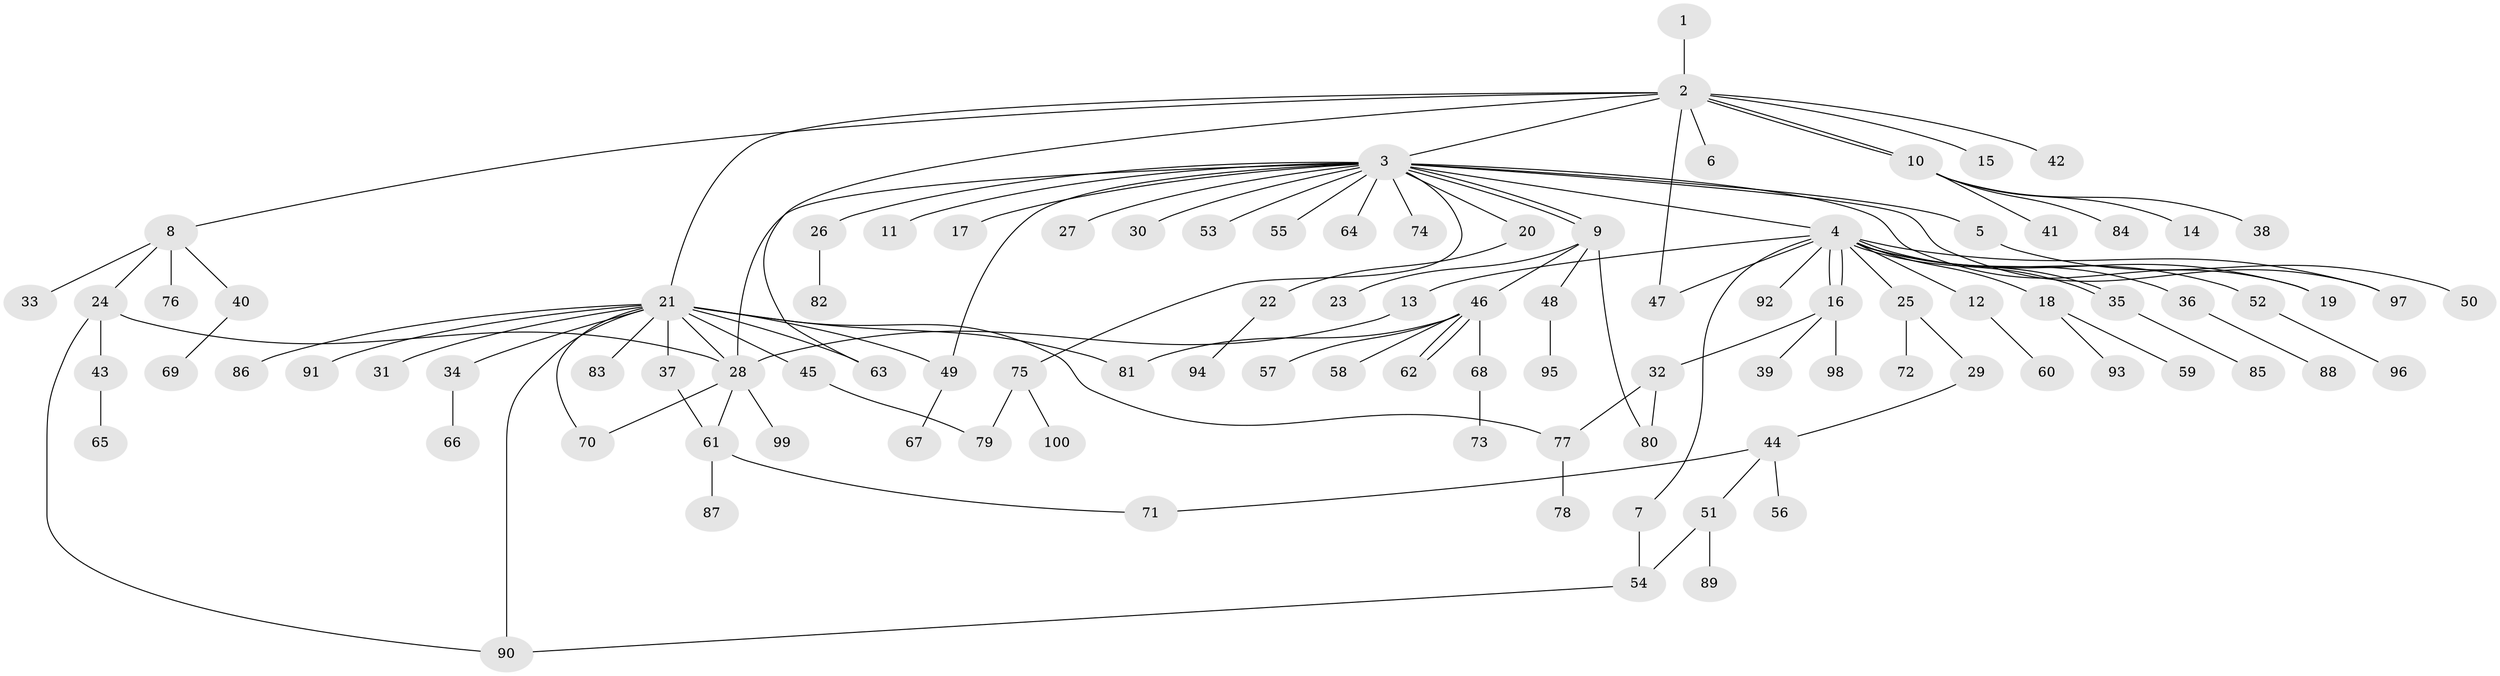 // Generated by graph-tools (version 1.1) at 2025/38/02/21/25 10:38:54]
// undirected, 100 vertices, 122 edges
graph export_dot {
graph [start="1"]
  node [color=gray90,style=filled];
  1;
  2;
  3;
  4;
  5;
  6;
  7;
  8;
  9;
  10;
  11;
  12;
  13;
  14;
  15;
  16;
  17;
  18;
  19;
  20;
  21;
  22;
  23;
  24;
  25;
  26;
  27;
  28;
  29;
  30;
  31;
  32;
  33;
  34;
  35;
  36;
  37;
  38;
  39;
  40;
  41;
  42;
  43;
  44;
  45;
  46;
  47;
  48;
  49;
  50;
  51;
  52;
  53;
  54;
  55;
  56;
  57;
  58;
  59;
  60;
  61;
  62;
  63;
  64;
  65;
  66;
  67;
  68;
  69;
  70;
  71;
  72;
  73;
  74;
  75;
  76;
  77;
  78;
  79;
  80;
  81;
  82;
  83;
  84;
  85;
  86;
  87;
  88;
  89;
  90;
  91;
  92;
  93;
  94;
  95;
  96;
  97;
  98;
  99;
  100;
  1 -- 2;
  2 -- 3;
  2 -- 6;
  2 -- 8;
  2 -- 10;
  2 -- 10;
  2 -- 15;
  2 -- 21;
  2 -- 42;
  2 -- 47;
  2 -- 63;
  3 -- 4;
  3 -- 5;
  3 -- 9;
  3 -- 9;
  3 -- 11;
  3 -- 17;
  3 -- 19;
  3 -- 20;
  3 -- 26;
  3 -- 27;
  3 -- 28;
  3 -- 30;
  3 -- 49;
  3 -- 53;
  3 -- 55;
  3 -- 64;
  3 -- 74;
  3 -- 75;
  3 -- 97;
  4 -- 7;
  4 -- 12;
  4 -- 13;
  4 -- 16;
  4 -- 16;
  4 -- 18;
  4 -- 19;
  4 -- 25;
  4 -- 35;
  4 -- 35;
  4 -- 36;
  4 -- 47;
  4 -- 52;
  4 -- 92;
  4 -- 97;
  5 -- 50;
  7 -- 54;
  8 -- 24;
  8 -- 33;
  8 -- 40;
  8 -- 76;
  9 -- 23;
  9 -- 46;
  9 -- 48;
  9 -- 80;
  10 -- 14;
  10 -- 38;
  10 -- 41;
  10 -- 84;
  12 -- 60;
  13 -- 28;
  16 -- 32;
  16 -- 39;
  16 -- 98;
  18 -- 59;
  18 -- 93;
  20 -- 22;
  21 -- 28;
  21 -- 31;
  21 -- 34;
  21 -- 37;
  21 -- 45;
  21 -- 49;
  21 -- 63;
  21 -- 70;
  21 -- 77;
  21 -- 81;
  21 -- 83;
  21 -- 86;
  21 -- 90;
  21 -- 91;
  22 -- 94;
  24 -- 28;
  24 -- 43;
  24 -- 90;
  25 -- 29;
  25 -- 72;
  26 -- 82;
  28 -- 61;
  28 -- 70;
  28 -- 99;
  29 -- 44;
  32 -- 77;
  32 -- 80;
  34 -- 66;
  35 -- 85;
  36 -- 88;
  37 -- 61;
  40 -- 69;
  43 -- 65;
  44 -- 51;
  44 -- 56;
  44 -- 71;
  45 -- 79;
  46 -- 57;
  46 -- 58;
  46 -- 62;
  46 -- 62;
  46 -- 68;
  46 -- 81;
  48 -- 95;
  49 -- 67;
  51 -- 54;
  51 -- 89;
  52 -- 96;
  54 -- 90;
  61 -- 71;
  61 -- 87;
  68 -- 73;
  75 -- 79;
  75 -- 100;
  77 -- 78;
}
